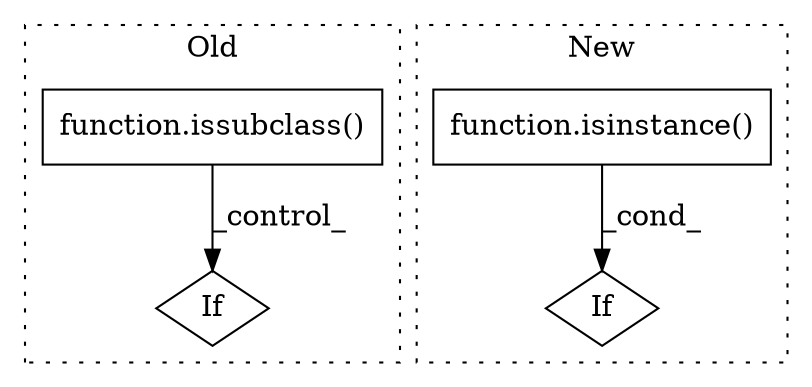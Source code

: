 digraph G {
subgraph cluster0 {
1 [label="function.issubclass()" a="75" s="4718,4745" l="11,1" shape="box"];
3 [label="If" a="96" s="5459" l="3" shape="diamond"];
label = "Old";
style="dotted";
}
subgraph cluster1 {
2 [label="function.isinstance()" a="75" s="5498,5519" l="11,1" shape="box"];
4 [label="If" a="96" s="5491" l="3" shape="diamond"];
label = "New";
style="dotted";
}
1 -> 3 [label="_control_"];
2 -> 4 [label="_cond_"];
}